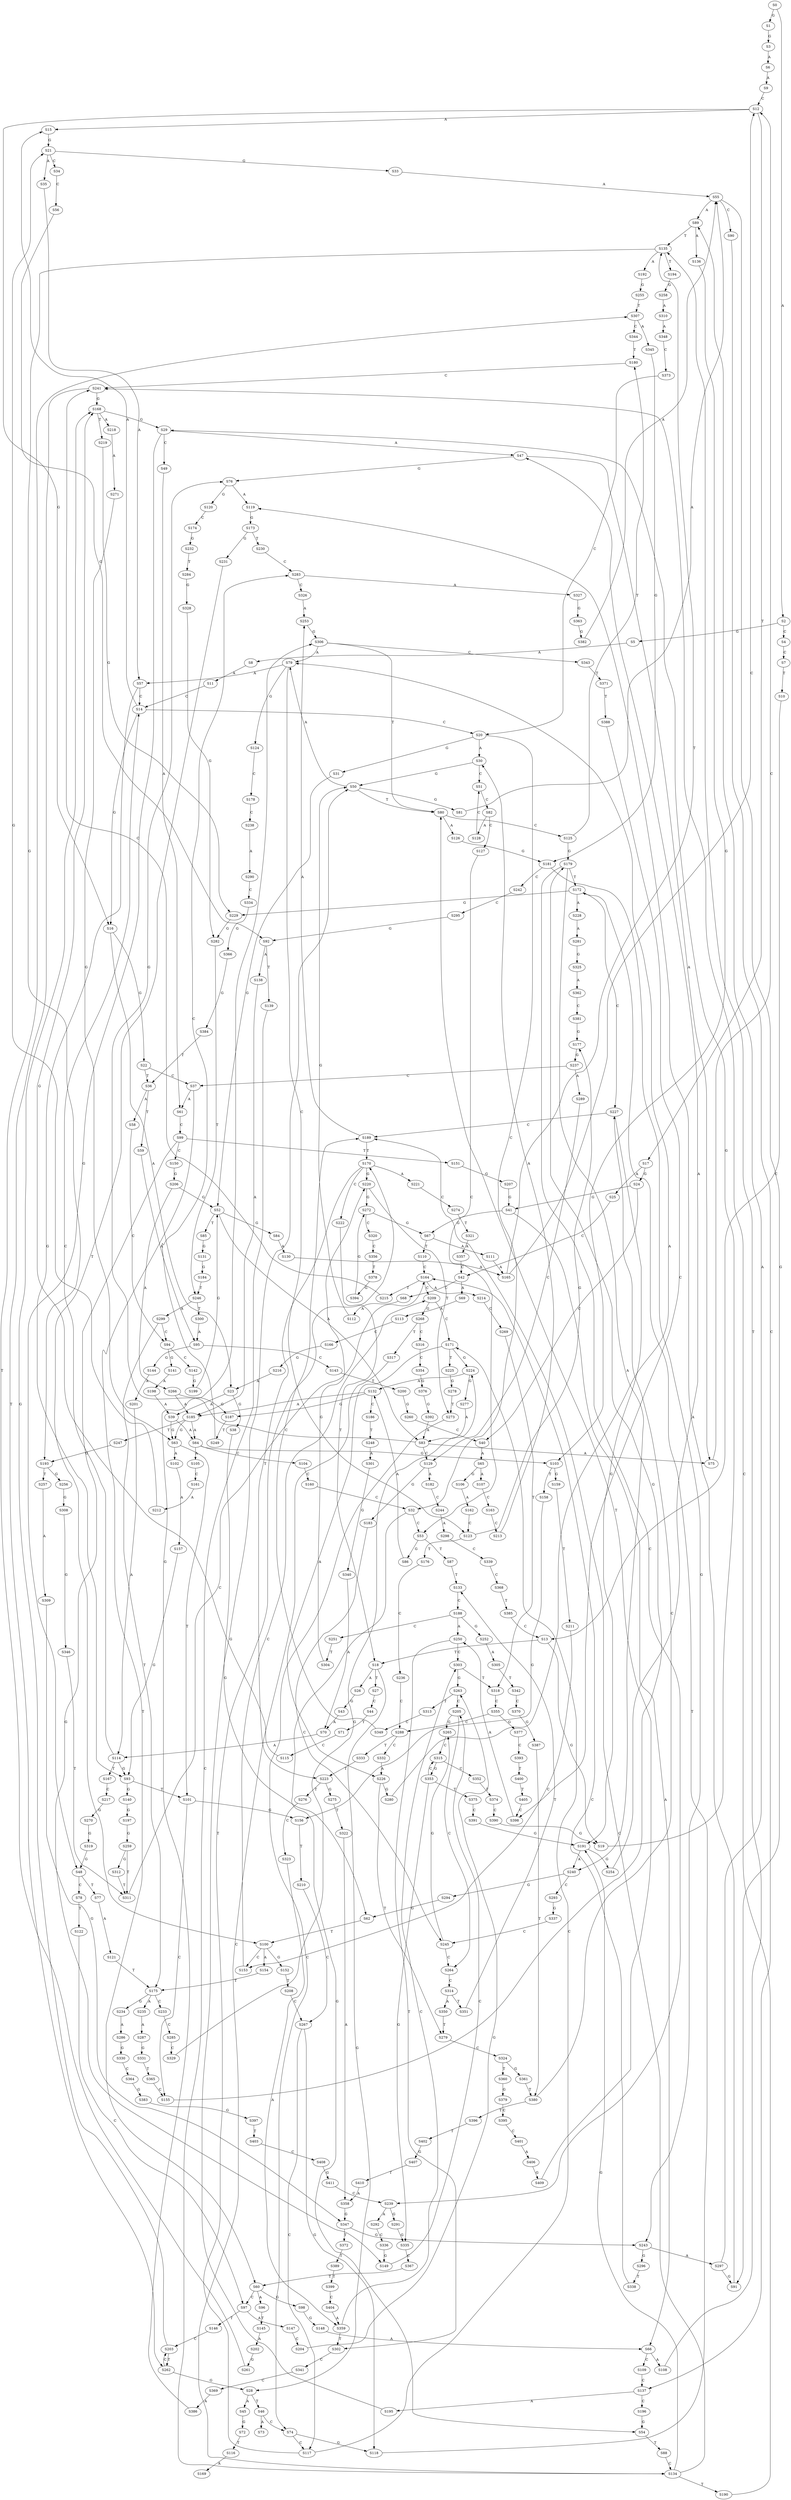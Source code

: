 strict digraph  {
	S0 -> S1 [ label = G ];
	S0 -> S2 [ label = A ];
	S1 -> S3 [ label = G ];
	S2 -> S4 [ label = C ];
	S2 -> S5 [ label = G ];
	S3 -> S6 [ label = A ];
	S4 -> S7 [ label = C ];
	S5 -> S8 [ label = A ];
	S6 -> S9 [ label = A ];
	S7 -> S10 [ label = T ];
	S8 -> S11 [ label = A ];
	S9 -> S12 [ label = C ];
	S10 -> S13 [ label = C ];
	S11 -> S14 [ label = C ];
	S12 -> S15 [ label = A ];
	S12 -> S16 [ label = G ];
	S12 -> S17 [ label = T ];
	S13 -> S18 [ label = T ];
	S13 -> S19 [ label = G ];
	S14 -> S20 [ label = C ];
	S14 -> S16 [ label = G ];
	S14 -> S15 [ label = A ];
	S15 -> S21 [ label = G ];
	S16 -> S22 [ label = G ];
	S16 -> S23 [ label = A ];
	S17 -> S24 [ label = G ];
	S17 -> S25 [ label = A ];
	S18 -> S26 [ label = A ];
	S18 -> S27 [ label = T ];
	S18 -> S28 [ label = G ];
	S19 -> S29 [ label = G ];
	S20 -> S30 [ label = A ];
	S20 -> S31 [ label = G ];
	S20 -> S32 [ label = C ];
	S21 -> S33 [ label = G ];
	S21 -> S34 [ label = C ];
	S21 -> S35 [ label = A ];
	S22 -> S36 [ label = T ];
	S22 -> S37 [ label = C ];
	S23 -> S38 [ label = G ];
	S23 -> S39 [ label = A ];
	S24 -> S40 [ label = C ];
	S24 -> S41 [ label = G ];
	S25 -> S42 [ label = C ];
	S26 -> S43 [ label = G ];
	S27 -> S44 [ label = C ];
	S28 -> S45 [ label = A ];
	S28 -> S46 [ label = T ];
	S29 -> S47 [ label = A ];
	S29 -> S48 [ label = G ];
	S29 -> S49 [ label = C ];
	S30 -> S50 [ label = G ];
	S30 -> S51 [ label = C ];
	S31 -> S52 [ label = G ];
	S32 -> S53 [ label = C ];
	S32 -> S54 [ label = G ];
	S33 -> S55 [ label = A ];
	S34 -> S56 [ label = C ];
	S35 -> S57 [ label = A ];
	S36 -> S58 [ label = A ];
	S36 -> S59 [ label = T ];
	S37 -> S60 [ label = T ];
	S37 -> S61 [ label = A ];
	S38 -> S62 [ label = G ];
	S39 -> S63 [ label = G ];
	S39 -> S64 [ label = A ];
	S40 -> S65 [ label = A ];
	S41 -> S66 [ label = A ];
	S41 -> S67 [ label = G ];
	S42 -> S68 [ label = C ];
	S42 -> S69 [ label = A ];
	S43 -> S70 [ label = A ];
	S44 -> S71 [ label = T ];
	S45 -> S72 [ label = G ];
	S46 -> S73 [ label = A ];
	S46 -> S74 [ label = C ];
	S47 -> S75 [ label = A ];
	S47 -> S76 [ label = G ];
	S48 -> S77 [ label = T ];
	S48 -> S78 [ label = C ];
	S49 -> S61 [ label = A ];
	S50 -> S79 [ label = A ];
	S50 -> S80 [ label = T ];
	S50 -> S81 [ label = G ];
	S51 -> S82 [ label = C ];
	S52 -> S83 [ label = A ];
	S52 -> S84 [ label = G ];
	S52 -> S85 [ label = T ];
	S53 -> S86 [ label = G ];
	S53 -> S87 [ label = T ];
	S54 -> S88 [ label = T ];
	S55 -> S89 [ label = A ];
	S55 -> S90 [ label = C ];
	S55 -> S91 [ label = G ];
	S56 -> S92 [ label = G ];
	S57 -> S14 [ label = C ];
	S57 -> S93 [ label = G ];
	S58 -> S94 [ label = C ];
	S59 -> S95 [ label = A ];
	S60 -> S96 [ label = A ];
	S60 -> S97 [ label = C ];
	S60 -> S98 [ label = G ];
	S61 -> S99 [ label = C ];
	S62 -> S100 [ label = T ];
	S63 -> S101 [ label = T ];
	S63 -> S102 [ label = A ];
	S64 -> S103 [ label = G ];
	S64 -> S104 [ label = C ];
	S64 -> S105 [ label = A ];
	S65 -> S106 [ label = G ];
	S65 -> S107 [ label = A ];
	S66 -> S108 [ label = A ];
	S66 -> S109 [ label = C ];
	S67 -> S110 [ label = T ];
	S67 -> S111 [ label = A ];
	S68 -> S112 [ label = A ];
	S69 -> S113 [ label = A ];
	S70 -> S114 [ label = A ];
	S71 -> S115 [ label = C ];
	S72 -> S116 [ label = T ];
	S74 -> S117 [ label = C ];
	S74 -> S118 [ label = G ];
	S75 -> S12 [ label = C ];
	S76 -> S119 [ label = A ];
	S76 -> S120 [ label = G ];
	S77 -> S121 [ label = A ];
	S78 -> S122 [ label = T ];
	S79 -> S123 [ label = C ];
	S79 -> S57 [ label = A ];
	S79 -> S124 [ label = G ];
	S80 -> S125 [ label = C ];
	S80 -> S126 [ label = A ];
	S81 -> S55 [ label = A ];
	S82 -> S127 [ label = C ];
	S82 -> S128 [ label = A ];
	S83 -> S129 [ label = C ];
	S83 -> S75 [ label = A ];
	S83 -> S76 [ label = G ];
	S84 -> S130 [ label = A ];
	S85 -> S131 [ label = G ];
	S86 -> S132 [ label = A ];
	S87 -> S133 [ label = T ];
	S88 -> S134 [ label = C ];
	S89 -> S135 [ label = T ];
	S89 -> S136 [ label = A ];
	S90 -> S137 [ label = C ];
	S91 -> S119 [ label = A ];
	S92 -> S138 [ label = A ];
	S92 -> S139 [ label = T ];
	S93 -> S101 [ label = T ];
	S93 -> S140 [ label = G ];
	S94 -> S141 [ label = G ];
	S94 -> S142 [ label = C ];
	S95 -> S143 [ label = C ];
	S95 -> S144 [ label = G ];
	S96 -> S145 [ label = T ];
	S97 -> S146 [ label = T ];
	S97 -> S147 [ label = A ];
	S98 -> S148 [ label = G ];
	S99 -> S149 [ label = G ];
	S99 -> S150 [ label = C ];
	S99 -> S151 [ label = T ];
	S100 -> S152 [ label = G ];
	S100 -> S153 [ label = C ];
	S100 -> S154 [ label = A ];
	S101 -> S155 [ label = C ];
	S101 -> S156 [ label = G ];
	S102 -> S157 [ label = A ];
	S103 -> S158 [ label = T ];
	S103 -> S159 [ label = G ];
	S104 -> S160 [ label = C ];
	S105 -> S161 [ label = C ];
	S106 -> S162 [ label = A ];
	S107 -> S163 [ label = C ];
	S108 -> S135 [ label = T ];
	S109 -> S137 [ label = C ];
	S110 -> S164 [ label = C ];
	S111 -> S165 [ label = A ];
	S112 -> S50 [ label = G ];
	S113 -> S166 [ label = C ];
	S114 -> S167 [ label = T ];
	S114 -> S14 [ label = C ];
	S114 -> S93 [ label = G ];
	S115 -> S168 [ label = G ];
	S116 -> S169 [ label = A ];
	S117 -> S170 [ label = T ];
	S117 -> S171 [ label = C ];
	S118 -> S172 [ label = T ];
	S119 -> S173 [ label = G ];
	S120 -> S174 [ label = C ];
	S121 -> S175 [ label = T ];
	S122 -> S97 [ label = C ];
	S123 -> S176 [ label = T ];
	S123 -> S177 [ label = G ];
	S124 -> S178 [ label = C ];
	S125 -> S179 [ label = G ];
	S125 -> S180 [ label = T ];
	S126 -> S181 [ label = G ];
	S127 -> S53 [ label = C ];
	S128 -> S51 [ label = C ];
	S129 -> S182 [ label = A ];
	S129 -> S183 [ label = G ];
	S130 -> S165 [ label = A ];
	S131 -> S184 [ label = G ];
	S132 -> S185 [ label = A ];
	S132 -> S186 [ label = C ];
	S132 -> S187 [ label = G ];
	S133 -> S188 [ label = C ];
	S134 -> S189 [ label = C ];
	S134 -> S190 [ label = T ];
	S134 -> S191 [ label = G ];
	S135 -> S192 [ label = A ];
	S135 -> S193 [ label = G ];
	S135 -> S194 [ label = T ];
	S136 -> S103 [ label = G ];
	S137 -> S195 [ label = A ];
	S137 -> S196 [ label = C ];
	S138 -> S185 [ label = A ];
	S139 -> S134 [ label = C ];
	S140 -> S197 [ label = G ];
	S141 -> S198 [ label = A ];
	S142 -> S199 [ label = G ];
	S143 -> S200 [ label = T ];
	S144 -> S201 [ label = A ];
	S145 -> S202 [ label = A ];
	S146 -> S203 [ label = C ];
	S147 -> S204 [ label = C ];
	S148 -> S66 [ label = A ];
	S149 -> S205 [ label = C ];
	S150 -> S206 [ label = G ];
	S151 -> S207 [ label = G ];
	S152 -> S208 [ label = T ];
	S153 -> S209 [ label = C ];
	S154 -> S175 [ label = T ];
	S155 -> S179 [ label = G ];
	S156 -> S210 [ label = T ];
	S157 -> S93 [ label = G ];
	S158 -> S156 [ label = G ];
	S159 -> S211 [ label = T ];
	S160 -> S32 [ label = C ];
	S161 -> S212 [ label = A ];
	S162 -> S123 [ label = C ];
	S163 -> S213 [ label = C ];
	S164 -> S214 [ label = A ];
	S164 -> S209 [ label = C ];
	S164 -> S215 [ label = T ];
	S165 -> S135 [ label = T ];
	S165 -> S12 [ label = C ];
	S166 -> S216 [ label = G ];
	S167 -> S217 [ label = C ];
	S168 -> S218 [ label = A ];
	S168 -> S29 [ label = G ];
	S168 -> S219 [ label = T ];
	S170 -> S220 [ label = G ];
	S170 -> S221 [ label = A ];
	S170 -> S222 [ label = C ];
	S170 -> S223 [ label = T ];
	S171 -> S224 [ label = G ];
	S171 -> S225 [ label = T ];
	S171 -> S226 [ label = A ];
	S172 -> S227 [ label = C ];
	S172 -> S228 [ label = A ];
	S172 -> S229 [ label = G ];
	S173 -> S230 [ label = T ];
	S173 -> S231 [ label = G ];
	S174 -> S232 [ label = G ];
	S175 -> S233 [ label = C ];
	S175 -> S234 [ label = G ];
	S175 -> S235 [ label = A ];
	S176 -> S236 [ label = C ];
	S177 -> S237 [ label = G ];
	S178 -> S238 [ label = C ];
	S179 -> S239 [ label = C ];
	S179 -> S172 [ label = T ];
	S179 -> S240 [ label = A ];
	S180 -> S241 [ label = C ];
	S181 -> S242 [ label = C ];
	S181 -> S243 [ label = G ];
	S182 -> S244 [ label = C ];
	S183 -> S245 [ label = C ];
	S184 -> S246 [ label = T ];
	S185 -> S64 [ label = A ];
	S185 -> S63 [ label = G ];
	S185 -> S247 [ label = T ];
	S186 -> S248 [ label = T ];
	S187 -> S249 [ label = T ];
	S188 -> S250 [ label = A ];
	S188 -> S251 [ label = C ];
	S188 -> S252 [ label = G ];
	S189 -> S170 [ label = T ];
	S189 -> S253 [ label = A ];
	S190 -> S241 [ label = C ];
	S191 -> S254 [ label = G ];
	S191 -> S240 [ label = A ];
	S192 -> S255 [ label = G ];
	S193 -> S256 [ label = G ];
	S193 -> S257 [ label = T ];
	S194 -> S258 [ label = G ];
	S195 -> S50 [ label = G ];
	S196 -> S54 [ label = G ];
	S197 -> S259 [ label = G ];
	S198 -> S39 [ label = A ];
	S199 -> S52 [ label = G ];
	S200 -> S260 [ label = G ];
	S201 -> S114 [ label = A ];
	S202 -> S261 [ label = G ];
	S203 -> S262 [ label = T ];
	S203 -> S168 [ label = G ];
	S204 -> S263 [ label = G ];
	S205 -> S264 [ label = C ];
	S205 -> S265 [ label = G ];
	S206 -> S266 [ label = A ];
	S206 -> S52 [ label = G ];
	S207 -> S41 [ label = G ];
	S208 -> S267 [ label = C ];
	S209 -> S171 [ label = C ];
	S209 -> S268 [ label = G ];
	S210 -> S267 [ label = C ];
	S211 -> S153 [ label = C ];
	S212 -> S21 [ label = G ];
	S213 -> S30 [ label = A ];
	S214 -> S269 [ label = C ];
	S215 -> S241 [ label = C ];
	S216 -> S23 [ label = A ];
	S217 -> S270 [ label = G ];
	S218 -> S271 [ label = A ];
	S219 -> S229 [ label = G ];
	S220 -> S272 [ label = G ];
	S220 -> S273 [ label = T ];
	S221 -> S274 [ label = C ];
	S222 -> S18 [ label = T ];
	S223 -> S275 [ label = G ];
	S223 -> S276 [ label = T ];
	S224 -> S132 [ label = A ];
	S224 -> S277 [ label = G ];
	S225 -> S278 [ label = G ];
	S226 -> S279 [ label = T ];
	S226 -> S280 [ label = G ];
	S227 -> S191 [ label = G ];
	S227 -> S189 [ label = C ];
	S228 -> S281 [ label = A ];
	S229 -> S282 [ label = G ];
	S230 -> S283 [ label = C ];
	S231 -> S100 [ label = T ];
	S232 -> S284 [ label = T ];
	S233 -> S285 [ label = C ];
	S234 -> S286 [ label = A ];
	S235 -> S287 [ label = A ];
	S236 -> S288 [ label = C ];
	S237 -> S37 [ label = C ];
	S237 -> S289 [ label = A ];
	S238 -> S290 [ label = A ];
	S239 -> S291 [ label = G ];
	S239 -> S292 [ label = A ];
	S240 -> S293 [ label = C ];
	S240 -> S294 [ label = G ];
	S241 -> S262 [ label = T ];
	S241 -> S168 [ label = G ];
	S242 -> S295 [ label = C ];
	S243 -> S296 [ label = G ];
	S243 -> S297 [ label = A ];
	S244 -> S298 [ label = A ];
	S245 -> S264 [ label = C ];
	S245 -> S265 [ label = G ];
	S246 -> S299 [ label = A ];
	S246 -> S300 [ label = T ];
	S247 -> S193 [ label = G ];
	S248 -> S301 [ label = A ];
	S249 -> S283 [ label = C ];
	S250 -> S302 [ label = T ];
	S250 -> S303 [ label = C ];
	S251 -> S304 [ label = T ];
	S252 -> S305 [ label = A ];
	S253 -> S306 [ label = G ];
	S254 -> S47 [ label = A ];
	S255 -> S307 [ label = T ];
	S256 -> S308 [ label = G ];
	S257 -> S309 [ label = A ];
	S258 -> S310 [ label = A ];
	S259 -> S311 [ label = T ];
	S259 -> S312 [ label = G ];
	S260 -> S40 [ label = C ];
	S261 -> S307 [ label = T ];
	S262 -> S28 [ label = G ];
	S262 -> S203 [ label = C ];
	S263 -> S205 [ label = C ];
	S263 -> S313 [ label = T ];
	S264 -> S314 [ label = C ];
	S265 -> S315 [ label = C ];
	S266 -> S187 [ label = G ];
	S266 -> S185 [ label = A ];
	S267 -> S118 [ label = G ];
	S267 -> S117 [ label = C ];
	S268 -> S316 [ label = C ];
	S268 -> S317 [ label = T ];
	S269 -> S318 [ label = T ];
	S270 -> S319 [ label = G ];
	S271 -> S63 [ label = G ];
	S272 -> S67 [ label = G ];
	S272 -> S320 [ label = C ];
	S273 -> S74 [ label = C ];
	S274 -> S321 [ label = T ];
	S275 -> S322 [ label = T ];
	S276 -> S323 [ label = C ];
	S277 -> S83 [ label = A ];
	S278 -> S273 [ label = T ];
	S279 -> S324 [ label = C ];
	S280 -> S79 [ label = A ];
	S281 -> S325 [ label = G ];
	S282 -> S246 [ label = T ];
	S283 -> S326 [ label = C ];
	S283 -> S327 [ label = A ];
	S284 -> S328 [ label = G ];
	S285 -> S329 [ label = C ];
	S286 -> S330 [ label = G ];
	S287 -> S331 [ label = G ];
	S288 -> S332 [ label = C ];
	S288 -> S333 [ label = T ];
	S289 -> S129 [ label = C ];
	S290 -> S334 [ label = C ];
	S291 -> S335 [ label = G ];
	S292 -> S336 [ label = C ];
	S293 -> S337 [ label = G ];
	S294 -> S62 [ label = G ];
	S295 -> S92 [ label = G ];
	S296 -> S338 [ label = T ];
	S297 -> S91 [ label = G ];
	S297 -> S89 [ label = A ];
	S298 -> S339 [ label = C ];
	S299 -> S175 [ label = T ];
	S299 -> S94 [ label = C ];
	S300 -> S95 [ label = A ];
	S301 -> S340 [ label = G ];
	S302 -> S341 [ label = C ];
	S303 -> S263 [ label = G ];
	S303 -> S318 [ label = T ];
	S304 -> S220 [ label = G ];
	S305 -> S342 [ label = T ];
	S306 -> S79 [ label = A ];
	S306 -> S80 [ label = T ];
	S306 -> S343 [ label = C ];
	S307 -> S344 [ label = C ];
	S307 -> S345 [ label = A ];
	S308 -> S346 [ label = G ];
	S309 -> S347 [ label = G ];
	S310 -> S348 [ label = A ];
	S311 -> S164 [ label = C ];
	S312 -> S311 [ label = T ];
	S313 -> S349 [ label = C ];
	S314 -> S350 [ label = A ];
	S314 -> S351 [ label = T ];
	S315 -> S352 [ label = C ];
	S315 -> S353 [ label = G ];
	S316 -> S354 [ label = C ];
	S317 -> S134 [ label = C ];
	S318 -> S355 [ label = C ];
	S319 -> S48 [ label = G ];
	S320 -> S356 [ label = C ];
	S321 -> S357 [ label = A ];
	S322 -> S358 [ label = A ];
	S323 -> S359 [ label = A ];
	S324 -> S360 [ label = T ];
	S324 -> S361 [ label = G ];
	S325 -> S362 [ label = A ];
	S326 -> S253 [ label = A ];
	S327 -> S363 [ label = G ];
	S328 -> S282 [ label = G ];
	S329 -> S224 [ label = G ];
	S330 -> S364 [ label = C ];
	S331 -> S365 [ label = T ];
	S332 -> S226 [ label = A ];
	S333 -> S223 [ label = T ];
	S334 -> S366 [ label = G ];
	S335 -> S367 [ label = C ];
	S336 -> S149 [ label = G ];
	S337 -> S245 [ label = C ];
	S338 -> S164 [ label = C ];
	S339 -> S368 [ label = C ];
	S340 -> S70 [ label = A ];
	S341 -> S369 [ label = C ];
	S342 -> S370 [ label = C ];
	S343 -> S371 [ label = T ];
	S344 -> S180 [ label = T ];
	S345 -> S181 [ label = G ];
	S346 -> S311 [ label = T ];
	S347 -> S243 [ label = G ];
	S347 -> S372 [ label = T ];
	S348 -> S373 [ label = C ];
	S349 -> S189 [ label = C ];
	S350 -> S279 [ label = T ];
	S351 -> S133 [ label = T ];
	S352 -> S374 [ label = T ];
	S353 -> S375 [ label = T ];
	S353 -> S315 [ label = C ];
	S353 -> S335 [ label = G ];
	S354 -> S376 [ label = G ];
	S355 -> S377 [ label = G ];
	S355 -> S288 [ label = C ];
	S356 -> S378 [ label = T ];
	S357 -> S42 [ label = C ];
	S358 -> S347 [ label = G ];
	S359 -> S302 [ label = T ];
	S359 -> S303 [ label = C ];
	S360 -> S379 [ label = G ];
	S361 -> S380 [ label = T ];
	S362 -> S381 [ label = C ];
	S363 -> S382 [ label = G ];
	S364 -> S383 [ label = G ];
	S365 -> S155 [ label = C ];
	S366 -> S384 [ label = G ];
	S367 -> S60 [ label = T ];
	S368 -> S385 [ label = T ];
	S369 -> S386 [ label = A ];
	S370 -> S387 [ label = G ];
	S371 -> S388 [ label = T ];
	S372 -> S389 [ label = T ];
	S373 -> S20 [ label = C ];
	S374 -> S390 [ label = C ];
	S375 -> S391 [ label = C ];
	S376 -> S392 [ label = G ];
	S377 -> S393 [ label = C ];
	S378 -> S394 [ label = G ];
	S379 -> S395 [ label = C ];
	S380 -> S227 [ label = C ];
	S380 -> S396 [ label = T ];
	S381 -> S177 [ label = G ];
	S382 -> S55 [ label = A ];
	S383 -> S397 [ label = G ];
	S384 -> S36 [ label = T ];
	S385 -> S13 [ label = C ];
	S386 -> S306 [ label = G ];
	S387 -> S380 [ label = T ];
	S388 -> S398 [ label = C ];
	S389 -> S399 [ label = T ];
	S390 -> S19 [ label = G ];
	S391 -> S191 [ label = G ];
	S392 -> S83 [ label = A ];
	S393 -> S400 [ label = T ];
	S394 -> S272 [ label = G ];
	S395 -> S401 [ label = C ];
	S396 -> S402 [ label = T ];
	S397 -> S403 [ label = T ];
	S398 -> S250 [ label = A ];
	S399 -> S404 [ label = C ];
	S400 -> S405 [ label = T ];
	S401 -> S406 [ label = A ];
	S402 -> S407 [ label = G ];
	S403 -> S408 [ label = C ];
	S404 -> S359 [ label = A ];
	S405 -> S398 [ label = C ];
	S406 -> S409 [ label = G ];
	S407 -> S410 [ label = T ];
	S408 -> S411 [ label = G ];
	S409 -> S80 [ label = T ];
	S410 -> S358 [ label = A ];
	S411 -> S239 [ label = C ];
}
